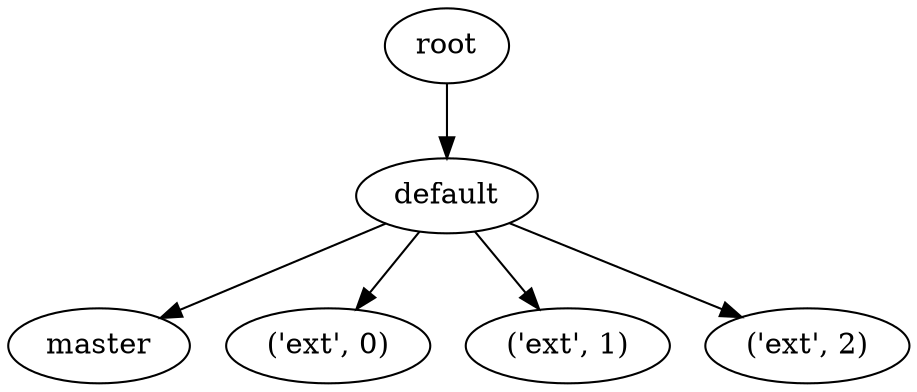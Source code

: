 digraph default {
    root_1 [label="root"];
    default_2 [label="default"];
    master_3 [label="master"];
    ext_4 [label="\('ext',\ 0\)"];
    ext_5 [label="\('ext',\ 1\)"];
    ext_6 [label="\('ext',\ 2\)"];
    root_1 -> default_2;
    default_2 -> master_3;
    default_2 -> ext_4;
    default_2 -> ext_5;
    default_2 -> ext_6;
}
